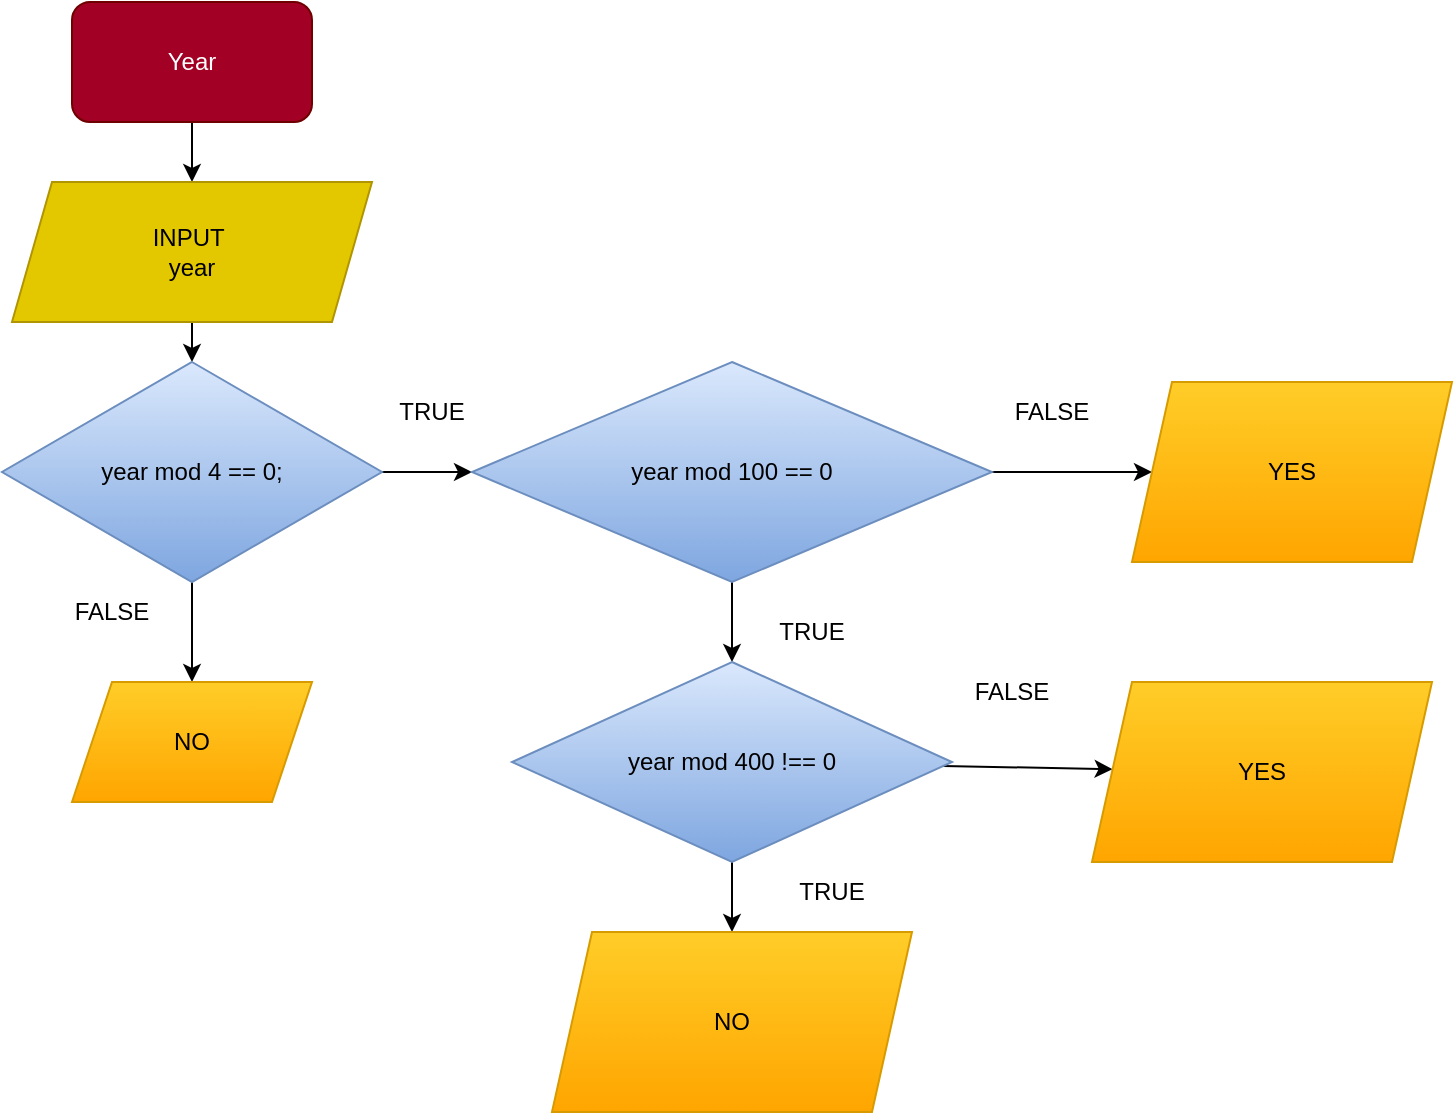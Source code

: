 <mxfile>
    <diagram id="k963Uu6tLfAG_oM8JOqR" name="Page-1">
        <mxGraphModel dx="782" dy="568" grid="1" gridSize="10" guides="1" tooltips="1" connect="1" arrows="1" fold="1" page="1" pageScale="1" pageWidth="850" pageHeight="1100" math="0" shadow="0">
            <root>
                <mxCell id="0"/>
                <mxCell id="1" parent="0"/>
                <mxCell id="5" value="" style="edgeStyle=none;html=1;" edge="1" parent="1" source="2" target="3">
                    <mxGeometry relative="1" as="geometry"/>
                </mxCell>
                <mxCell id="2" value="Year" style="rounded=1;whiteSpace=wrap;html=1;fillColor=#a20025;fontColor=#ffffff;strokeColor=#6F0000;" vertex="1" parent="1">
                    <mxGeometry x="320" y="40" width="120" height="60" as="geometry"/>
                </mxCell>
                <mxCell id="6" value="" style="edgeStyle=none;html=1;" edge="1" parent="1" source="3" target="4">
                    <mxGeometry relative="1" as="geometry"/>
                </mxCell>
                <mxCell id="3" value="INPUT&amp;nbsp;&lt;br&gt;year" style="shape=parallelogram;perimeter=parallelogramPerimeter;whiteSpace=wrap;html=1;fixedSize=1;fillColor=#e3c800;fontColor=#000000;strokeColor=#B09500;" vertex="1" parent="1">
                    <mxGeometry x="290" y="130" width="180" height="70" as="geometry"/>
                </mxCell>
                <mxCell id="8" value="" style="edgeStyle=none;html=1;" edge="1" parent="1" source="4" target="7">
                    <mxGeometry relative="1" as="geometry"/>
                </mxCell>
                <mxCell id="13" value="" style="edgeStyle=none;html=1;" edge="1" parent="1" source="4">
                    <mxGeometry relative="1" as="geometry">
                        <mxPoint x="380" y="380" as="targetPoint"/>
                    </mxGeometry>
                </mxCell>
                <mxCell id="4" value="year mod 4 == 0;" style="rhombus;whiteSpace=wrap;html=1;fillColor=#dae8fc;strokeColor=#6c8ebf;gradientColor=#7ea6e0;" vertex="1" parent="1">
                    <mxGeometry x="285" y="220" width="190" height="110" as="geometry"/>
                </mxCell>
                <mxCell id="11" value="" style="edgeStyle=none;html=1;" edge="1" parent="1" source="7" target="10">
                    <mxGeometry relative="1" as="geometry"/>
                </mxCell>
                <mxCell id="28" value="" style="edgeStyle=none;html=1;" edge="1" parent="1" source="7" target="26">
                    <mxGeometry relative="1" as="geometry"/>
                </mxCell>
                <mxCell id="7" value="year mod 100 == 0" style="rhombus;whiteSpace=wrap;html=1;fillColor=#dae8fc;gradientColor=#7ea6e0;strokeColor=#6c8ebf;" vertex="1" parent="1">
                    <mxGeometry x="520" y="220" width="260" height="110" as="geometry"/>
                </mxCell>
                <mxCell id="9" value="TRUE" style="text;html=1;strokeColor=none;fillColor=none;align=center;verticalAlign=middle;whiteSpace=wrap;rounded=0;" vertex="1" parent="1">
                    <mxGeometry x="470" y="230" width="60" height="30" as="geometry"/>
                </mxCell>
                <mxCell id="17" value="" style="edgeStyle=none;html=1;" edge="1" parent="1" source="10" target="18">
                    <mxGeometry relative="1" as="geometry">
                        <mxPoint x="650" y="520" as="targetPoint"/>
                    </mxGeometry>
                </mxCell>
                <mxCell id="23" value="" style="edgeStyle=none;html=1;" edge="1" parent="1" source="10" target="22">
                    <mxGeometry relative="1" as="geometry"/>
                </mxCell>
                <mxCell id="10" value="year mod 400 !== 0" style="rhombus;whiteSpace=wrap;html=1;fillColor=#dae8fc;gradientColor=#7ea6e0;strokeColor=#6c8ebf;" vertex="1" parent="1">
                    <mxGeometry x="540" y="370" width="220" height="100" as="geometry"/>
                </mxCell>
                <mxCell id="14" value="FALSE" style="text;html=1;strokeColor=none;fillColor=none;align=center;verticalAlign=middle;whiteSpace=wrap;rounded=0;" vertex="1" parent="1">
                    <mxGeometry x="310" y="330" width="60" height="30" as="geometry"/>
                </mxCell>
                <mxCell id="15" value="TRUE" style="text;html=1;strokeColor=none;fillColor=none;align=center;verticalAlign=middle;whiteSpace=wrap;rounded=0;" vertex="1" parent="1">
                    <mxGeometry x="660" y="340" width="60" height="30" as="geometry"/>
                </mxCell>
                <mxCell id="18" value="NO" style="shape=parallelogram;perimeter=parallelogramPerimeter;whiteSpace=wrap;html=1;fixedSize=1;fillColor=#ffcd28;gradientColor=#ffa500;strokeColor=#d79b00;" vertex="1" parent="1">
                    <mxGeometry x="560" y="505" width="180" height="90" as="geometry"/>
                </mxCell>
                <mxCell id="21" value="NO" style="shape=parallelogram;perimeter=parallelogramPerimeter;whiteSpace=wrap;html=1;fixedSize=1;fillColor=#ffcd28;gradientColor=#ffa500;strokeColor=#d79b00;" vertex="1" parent="1">
                    <mxGeometry x="320" y="380" width="120" height="60" as="geometry"/>
                </mxCell>
                <mxCell id="22" value="YES" style="shape=parallelogram;perimeter=parallelogramPerimeter;whiteSpace=wrap;html=1;fixedSize=1;fillColor=#ffcd28;gradientColor=#ffa500;strokeColor=#d79b00;" vertex="1" parent="1">
                    <mxGeometry x="830" y="380" width="170" height="90" as="geometry"/>
                </mxCell>
                <mxCell id="24" value="TRUE" style="text;html=1;strokeColor=none;fillColor=none;align=center;verticalAlign=middle;whiteSpace=wrap;rounded=0;" vertex="1" parent="1">
                    <mxGeometry x="670" y="470" width="60" height="30" as="geometry"/>
                </mxCell>
                <mxCell id="25" value="FALSE" style="text;html=1;strokeColor=none;fillColor=none;align=center;verticalAlign=middle;whiteSpace=wrap;rounded=0;" vertex="1" parent="1">
                    <mxGeometry x="760" y="370" width="60" height="30" as="geometry"/>
                </mxCell>
                <mxCell id="26" value="YES" style="shape=parallelogram;perimeter=parallelogramPerimeter;whiteSpace=wrap;html=1;fixedSize=1;fillColor=#ffcd28;gradientColor=#ffa500;strokeColor=#d79b00;" vertex="1" parent="1">
                    <mxGeometry x="850" y="230" width="160" height="90" as="geometry"/>
                </mxCell>
                <mxCell id="27" value="FALSE" style="text;html=1;strokeColor=none;fillColor=none;align=center;verticalAlign=middle;whiteSpace=wrap;rounded=0;" vertex="1" parent="1">
                    <mxGeometry x="780" y="230" width="60" height="30" as="geometry"/>
                </mxCell>
            </root>
        </mxGraphModel>
    </diagram>
</mxfile>